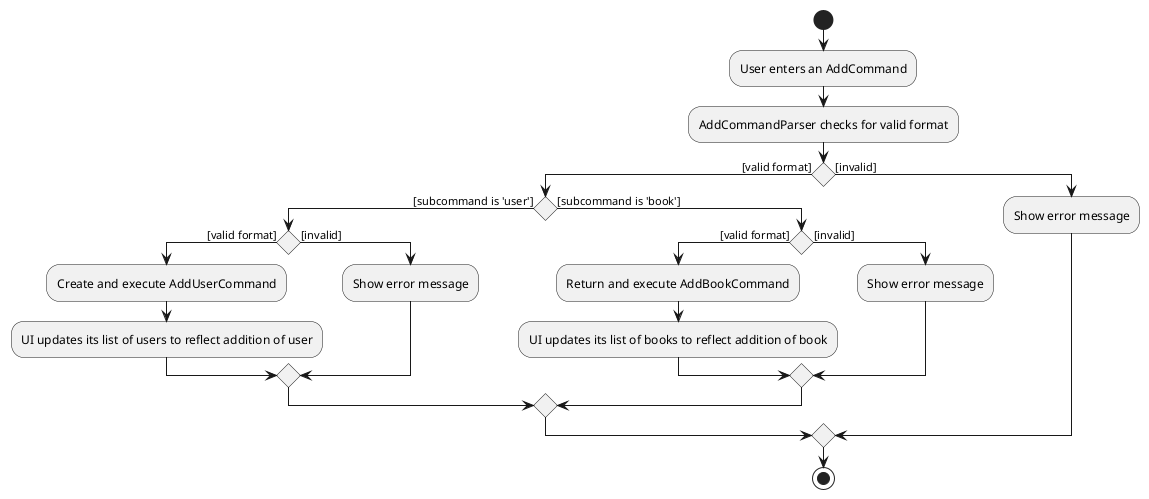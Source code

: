 @startuml
start
:User enters an AddCommand;
:AddCommandParser checks for valid format;

if () then ([valid format])
    if () then ([subcommand is 'user'])
        if () then ([valid format])
            :Create and execute AddUserCommand;
            :UI updates its list of users to reflect addition of user;
        else ([invalid])
            :Show error message;
        endif
    else ([subcommand is 'book'])
        if () then ([valid format])
            :Return and execute AddBookCommand;
            :UI updates its list of books to reflect addition of book;
        else ([invalid])
            :Show error message;
        endif
    endif
else ([invalid])
    :Show error message;
endif


stop
@enduml

